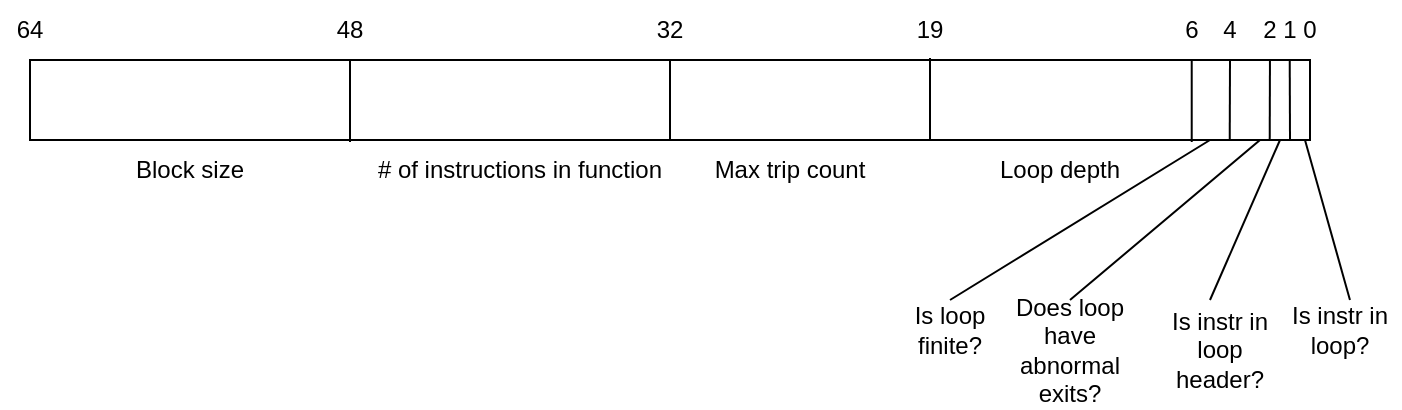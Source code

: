<mxfile version="25.0.3">
  <diagram name="Page-1" id="znlhpsGMKJCzECKC1Xu-">
    <mxGraphModel dx="462" dy="284" grid="1" gridSize="10" guides="1" tooltips="1" connect="1" arrows="1" fold="1" page="1" pageScale="1" pageWidth="850" pageHeight="1100" math="0" shadow="0">
      <root>
        <mxCell id="0" />
        <mxCell id="1" parent="0" />
        <mxCell id="G7ly_8i5-DSfhabBNma2-1" value="" style="rounded=0;whiteSpace=wrap;html=1;" vertex="1" parent="1">
          <mxGeometry x="160" y="280" width="640" height="40" as="geometry" />
        </mxCell>
        <mxCell id="G7ly_8i5-DSfhabBNma2-2" value="" style="endArrow=none;html=1;rounded=0;exitX=0.941;exitY=1.025;exitDx=0;exitDy=0;exitPerimeter=0;" edge="1" parent="1">
          <mxGeometry width="50" height="50" relative="1" as="geometry">
            <mxPoint x="779.86" y="320.5" as="sourcePoint" />
            <mxPoint x="779.98" y="279.5" as="targetPoint" />
          </mxGeometry>
        </mxCell>
        <mxCell id="G7ly_8i5-DSfhabBNma2-3" value="" style="endArrow=none;html=1;rounded=0;exitX=0.941;exitY=1.025;exitDx=0;exitDy=0;exitPerimeter=0;" edge="1" parent="1">
          <mxGeometry width="50" height="50" relative="1" as="geometry">
            <mxPoint x="740.86" y="321" as="sourcePoint" />
            <mxPoint x="740.86" y="280" as="targetPoint" />
          </mxGeometry>
        </mxCell>
        <mxCell id="G7ly_8i5-DSfhabBNma2-4" value="" style="endArrow=none;html=1;rounded=0;exitX=0.941;exitY=1.025;exitDx=0;exitDy=0;exitPerimeter=0;entryX=0.5;entryY=1;entryDx=0;entryDy=0;" edge="1" parent="1" target="G7ly_8i5-DSfhabBNma2-26">
          <mxGeometry width="50" height="50" relative="1" as="geometry">
            <mxPoint x="759.86" y="320" as="sourcePoint" />
            <mxPoint x="759.86" y="279" as="targetPoint" />
          </mxGeometry>
        </mxCell>
        <mxCell id="G7ly_8i5-DSfhabBNma2-5" value="" style="endArrow=none;html=1;rounded=0;" edge="1" parent="1">
          <mxGeometry width="50" height="50" relative="1" as="geometry">
            <mxPoint x="790" y="320" as="sourcePoint" />
            <mxPoint x="789.86" y="280" as="targetPoint" />
          </mxGeometry>
        </mxCell>
        <mxCell id="G7ly_8i5-DSfhabBNma2-9" value="" style="endArrow=none;html=1;rounded=0;exitX=0.941;exitY=1.025;exitDx=0;exitDy=0;exitPerimeter=0;" edge="1" parent="1">
          <mxGeometry width="50" height="50" relative="1" as="geometry">
            <mxPoint x="610" y="320" as="sourcePoint" />
            <mxPoint x="610" y="279" as="targetPoint" />
          </mxGeometry>
        </mxCell>
        <mxCell id="G7ly_8i5-DSfhabBNma2-10" value="" style="endArrow=none;html=1;rounded=0;exitX=0.941;exitY=1.025;exitDx=0;exitDy=0;exitPerimeter=0;" edge="1" parent="1">
          <mxGeometry width="50" height="50" relative="1" as="geometry">
            <mxPoint x="480" y="320.5" as="sourcePoint" />
            <mxPoint x="480" y="279.5" as="targetPoint" />
          </mxGeometry>
        </mxCell>
        <mxCell id="G7ly_8i5-DSfhabBNma2-11" value="" style="endArrow=none;html=1;rounded=0;exitX=0.941;exitY=1.025;exitDx=0;exitDy=0;exitPerimeter=0;" edge="1" parent="1">
          <mxGeometry width="50" height="50" relative="1" as="geometry">
            <mxPoint x="320" y="321" as="sourcePoint" />
            <mxPoint x="320" y="280" as="targetPoint" />
          </mxGeometry>
        </mxCell>
        <mxCell id="G7ly_8i5-DSfhabBNma2-12" value="Block size" style="text;html=1;align=center;verticalAlign=middle;whiteSpace=wrap;rounded=0;" vertex="1" parent="1">
          <mxGeometry x="210" y="320" width="60" height="30" as="geometry" />
        </mxCell>
        <mxCell id="G7ly_8i5-DSfhabBNma2-13" value="# of instructions in function" style="text;html=1;align=center;verticalAlign=middle;whiteSpace=wrap;rounded=0;" vertex="1" parent="1">
          <mxGeometry x="330" y="320" width="150" height="30" as="geometry" />
        </mxCell>
        <mxCell id="G7ly_8i5-DSfhabBNma2-14" value="Max trip count" style="text;html=1;align=center;verticalAlign=middle;whiteSpace=wrap;rounded=0;" vertex="1" parent="1">
          <mxGeometry x="470" y="320" width="140" height="30" as="geometry" />
        </mxCell>
        <mxCell id="G7ly_8i5-DSfhabBNma2-15" value="Loop depth" style="text;html=1;align=center;verticalAlign=middle;whiteSpace=wrap;rounded=0;" vertex="1" parent="1">
          <mxGeometry x="605" y="320" width="140" height="30" as="geometry" />
        </mxCell>
        <mxCell id="G7ly_8i5-DSfhabBNma2-19" value="0" style="text;html=1;align=center;verticalAlign=middle;whiteSpace=wrap;rounded=0;" vertex="1" parent="1">
          <mxGeometry x="785" y="250" width="30" height="30" as="geometry" />
        </mxCell>
        <mxCell id="G7ly_8i5-DSfhabBNma2-21" value="1" style="text;html=1;align=center;verticalAlign=middle;whiteSpace=wrap;rounded=0;" vertex="1" parent="1">
          <mxGeometry x="775" y="250" width="30" height="30" as="geometry" />
        </mxCell>
        <mxCell id="G7ly_8i5-DSfhabBNma2-24" value="2" style="text;html=1;align=center;verticalAlign=middle;whiteSpace=wrap;rounded=0;" vertex="1" parent="1">
          <mxGeometry x="765" y="250" width="30" height="30" as="geometry" />
        </mxCell>
        <mxCell id="G7ly_8i5-DSfhabBNma2-25" value="6" style="text;html=1;align=center;verticalAlign=middle;whiteSpace=wrap;rounded=0;" vertex="1" parent="1">
          <mxGeometry x="726" y="250" width="30" height="30" as="geometry" />
        </mxCell>
        <mxCell id="G7ly_8i5-DSfhabBNma2-26" value="4" style="text;html=1;align=center;verticalAlign=middle;whiteSpace=wrap;rounded=0;" vertex="1" parent="1">
          <mxGeometry x="745" y="250" width="30" height="30" as="geometry" />
        </mxCell>
        <mxCell id="G7ly_8i5-DSfhabBNma2-36" value="19" style="text;html=1;align=center;verticalAlign=middle;whiteSpace=wrap;rounded=0;" vertex="1" parent="1">
          <mxGeometry x="595" y="250" width="30" height="30" as="geometry" />
        </mxCell>
        <mxCell id="G7ly_8i5-DSfhabBNma2-37" value="32" style="text;html=1;align=center;verticalAlign=middle;whiteSpace=wrap;rounded=0;" vertex="1" parent="1">
          <mxGeometry x="465" y="250" width="30" height="30" as="geometry" />
        </mxCell>
        <mxCell id="G7ly_8i5-DSfhabBNma2-38" value="48" style="text;html=1;align=center;verticalAlign=middle;whiteSpace=wrap;rounded=0;" vertex="1" parent="1">
          <mxGeometry x="305" y="250" width="30" height="30" as="geometry" />
        </mxCell>
        <mxCell id="G7ly_8i5-DSfhabBNma2-39" value="64" style="text;html=1;align=center;verticalAlign=middle;whiteSpace=wrap;rounded=0;" vertex="1" parent="1">
          <mxGeometry x="145" y="250" width="30" height="30" as="geometry" />
        </mxCell>
        <mxCell id="G7ly_8i5-DSfhabBNma2-40" value="" style="endArrow=none;html=1;rounded=0;" edge="1" parent="1">
          <mxGeometry width="50" height="50" relative="1" as="geometry">
            <mxPoint x="620" y="400" as="sourcePoint" />
            <mxPoint x="750" y="320" as="targetPoint" />
          </mxGeometry>
        </mxCell>
        <mxCell id="G7ly_8i5-DSfhabBNma2-41" value="Is loop finite?" style="text;html=1;align=center;verticalAlign=middle;whiteSpace=wrap;rounded=0;" vertex="1" parent="1">
          <mxGeometry x="590" y="400" width="60" height="30" as="geometry" />
        </mxCell>
        <mxCell id="G7ly_8i5-DSfhabBNma2-42" value="" style="endArrow=none;html=1;rounded=0;" edge="1" parent="1">
          <mxGeometry width="50" height="50" relative="1" as="geometry">
            <mxPoint x="680" y="400" as="sourcePoint" />
            <mxPoint x="775" y="320" as="targetPoint" />
          </mxGeometry>
        </mxCell>
        <mxCell id="G7ly_8i5-DSfhabBNma2-43" value="Does loop have abnormal exits?" style="text;html=1;align=center;verticalAlign=middle;whiteSpace=wrap;rounded=0;" vertex="1" parent="1">
          <mxGeometry x="650" y="410" width="60" height="30" as="geometry" />
        </mxCell>
        <mxCell id="G7ly_8i5-DSfhabBNma2-44" value="" style="endArrow=none;html=1;rounded=0;" edge="1" parent="1">
          <mxGeometry width="50" height="50" relative="1" as="geometry">
            <mxPoint x="750" y="400" as="sourcePoint" />
            <mxPoint x="785" y="320" as="targetPoint" />
          </mxGeometry>
        </mxCell>
        <mxCell id="G7ly_8i5-DSfhabBNma2-45" value="Is instr in loop header?" style="text;html=1;align=center;verticalAlign=middle;whiteSpace=wrap;rounded=0;" vertex="1" parent="1">
          <mxGeometry x="725" y="410" width="60" height="30" as="geometry" />
        </mxCell>
        <mxCell id="G7ly_8i5-DSfhabBNma2-46" value="" style="endArrow=none;html=1;rounded=0;exitX=0.583;exitY=0;exitDx=0;exitDy=0;exitPerimeter=0;" edge="1" parent="1" source="G7ly_8i5-DSfhabBNma2-47">
          <mxGeometry width="50" height="50" relative="1" as="geometry">
            <mxPoint x="800" y="400" as="sourcePoint" />
            <mxPoint x="797.5" y="320" as="targetPoint" />
          </mxGeometry>
        </mxCell>
        <mxCell id="G7ly_8i5-DSfhabBNma2-47" value="Is instr in loop?" style="text;html=1;align=center;verticalAlign=middle;whiteSpace=wrap;rounded=0;" vertex="1" parent="1">
          <mxGeometry x="785" y="400" width="60" height="30" as="geometry" />
        </mxCell>
      </root>
    </mxGraphModel>
  </diagram>
</mxfile>
